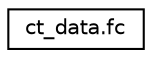 digraph "Graphical Class Hierarchy"
{
  edge [fontname="Helvetica",fontsize="10",labelfontname="Helvetica",labelfontsize="10"];
  node [fontname="Helvetica",fontsize="10",shape=record];
  rankdir="LR";
  Node1 [label="ct_data.fc",height=0.2,width=0.4,color="black", fillcolor="white", style="filled",URL="$deflate_8h.html#unionct__data_8fc"];
}
